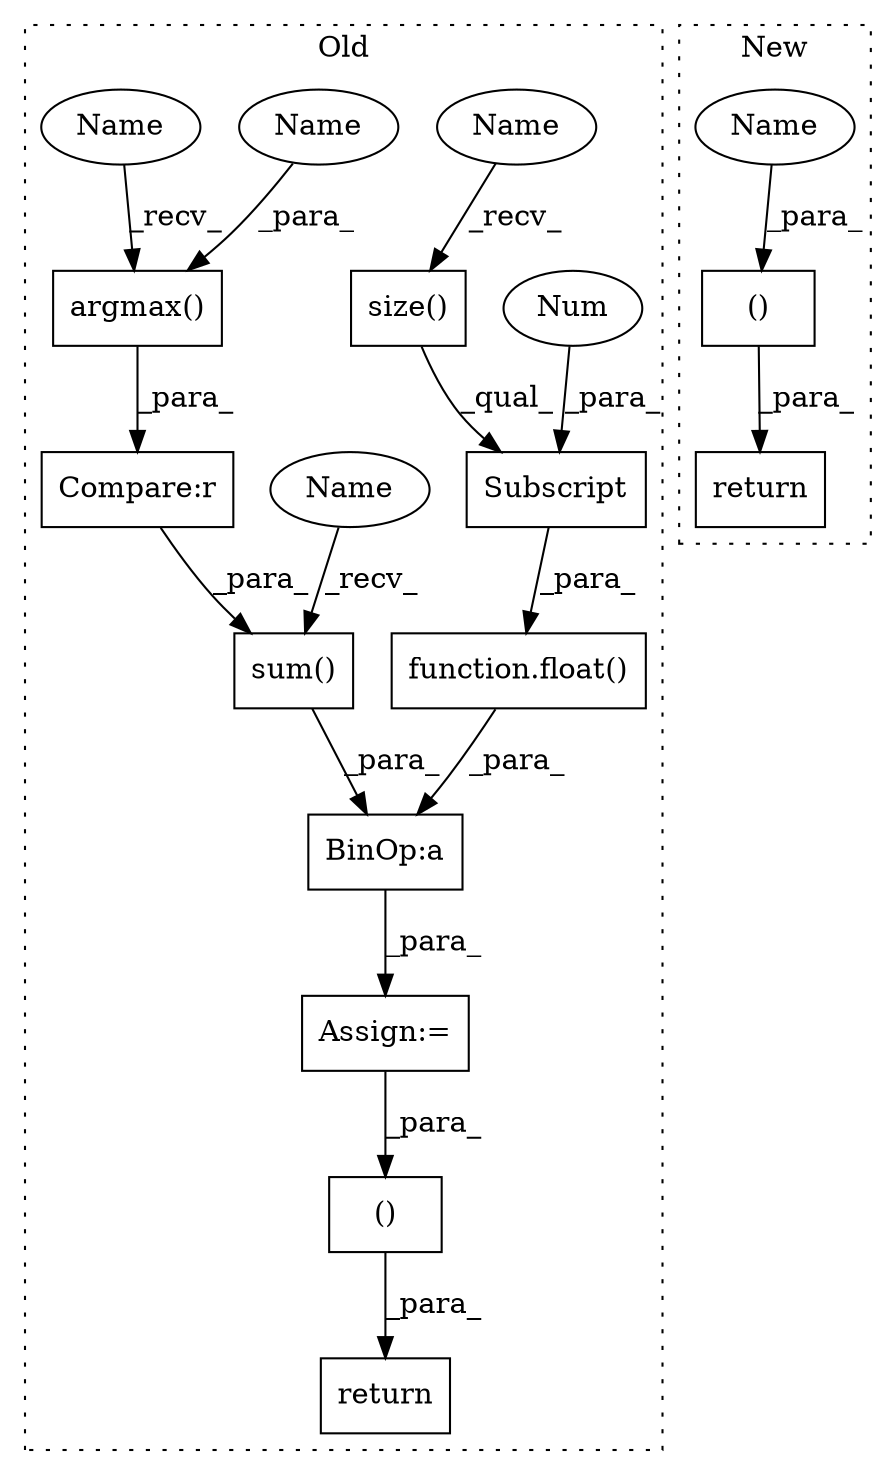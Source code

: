 digraph G {
subgraph cluster0 {
1 [label="argmax()" a="75" s="2893,2913" l="13,8" shape="box"];
3 [label="Assign:=" a="68" s="2880" l="3" shape="box"];
4 [label="return" a="93" s="2971" l="7" shape="box"];
5 [label="()" a="54" s="2982" l="10" shape="box"];
6 [label="Compare:r" a="40" s="2893" l="44" shape="box"];
7 [label="BinOp:a" a="82" s="2938" l="3" shape="box"];
8 [label="sum()" a="75" s="2883,2937" l="10,1" shape="box"];
10 [label="function.float()" a="75" s="2941,2964" l="6,1" shape="box"];
11 [label="Subscript" a="63" s="2947,0" l="17,0" shape="box"];
12 [label="size()" a="75" s="2947" l="14" shape="box"];
13 [label="Num" a="76" s="2962" l="1" shape="ellipse"];
14 [label="Name" a="87" s="2947" l="7" shape="ellipse"];
15 [label="Name" a="87" s="2906" l="7" shape="ellipse"];
16 [label="Name" a="87" s="2883" l="5" shape="ellipse"];
17 [label="Name" a="87" s="2893" l="5" shape="ellipse"];
label = "Old";
style="dotted";
}
subgraph cluster1 {
2 [label="return" a="93" s="2847" l="7" shape="box"];
9 [label="()" a="54" s="2858" l="9" shape="box"];
18 [label="Name" a="87" s="2860" l="7" shape="ellipse"];
label = "New";
style="dotted";
}
1 -> 6 [label="_para_"];
3 -> 5 [label="_para_"];
5 -> 4 [label="_para_"];
6 -> 8 [label="_para_"];
7 -> 3 [label="_para_"];
8 -> 7 [label="_para_"];
9 -> 2 [label="_para_"];
10 -> 7 [label="_para_"];
11 -> 10 [label="_para_"];
12 -> 11 [label="_qual_"];
13 -> 11 [label="_para_"];
14 -> 12 [label="_recv_"];
15 -> 1 [label="_para_"];
16 -> 8 [label="_recv_"];
17 -> 1 [label="_recv_"];
18 -> 9 [label="_para_"];
}